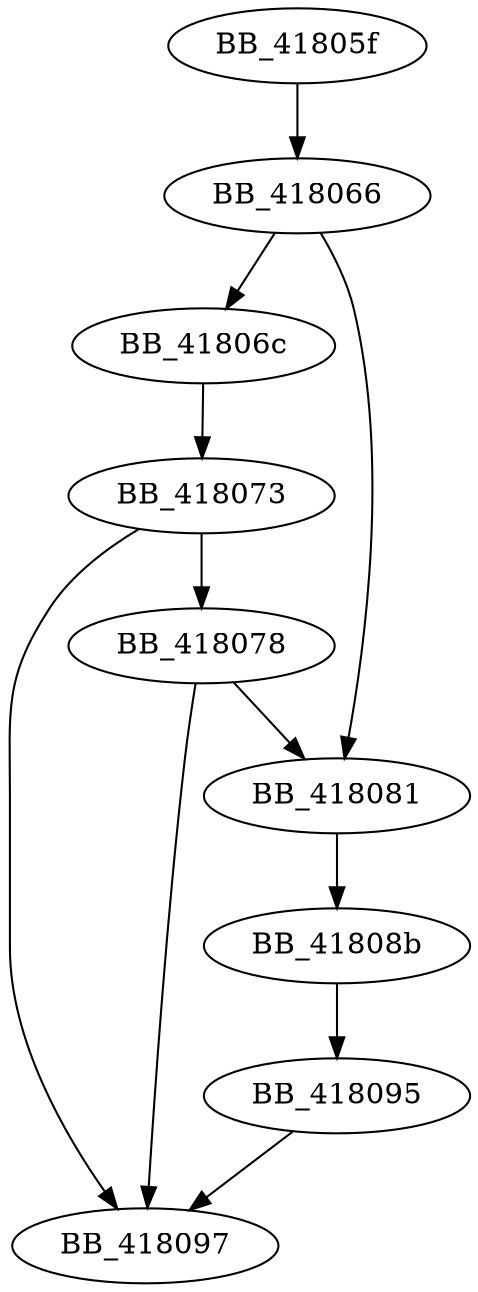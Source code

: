 DiGraph __FF_MSGBANNER{
BB_41805f->BB_418066
BB_418066->BB_41806c
BB_418066->BB_418081
BB_41806c->BB_418073
BB_418073->BB_418078
BB_418073->BB_418097
BB_418078->BB_418081
BB_418078->BB_418097
BB_418081->BB_41808b
BB_41808b->BB_418095
BB_418095->BB_418097
}
